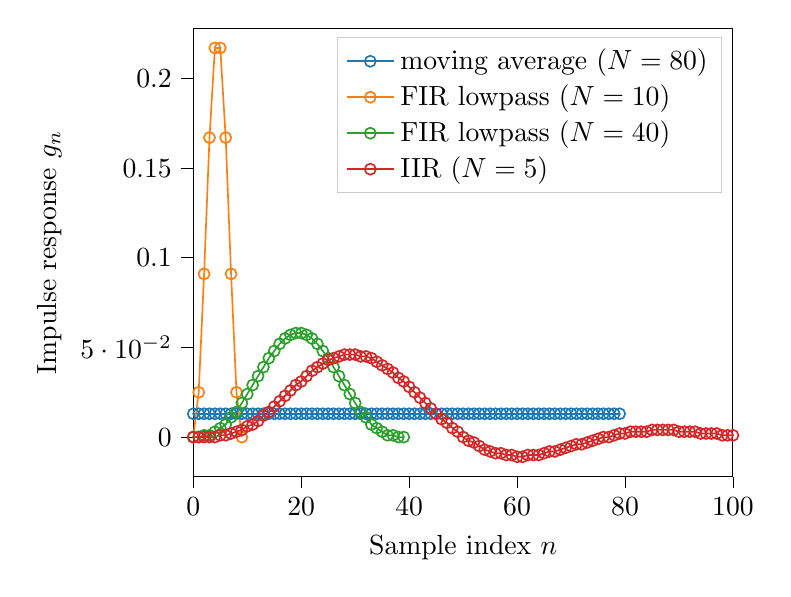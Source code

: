 % This file was created by tikzplotlib v0.9.5.
\begin{tikzpicture}

\definecolor{color0}{rgb}{0.122,0.467,0.706}
\definecolor{color1}{rgb}{1,0.498,0.055}
\definecolor{color2}{rgb}{0.173,0.627,0.173}
\definecolor{color3}{rgb}{0.839,0.153,0.157}

\begin{axis}[
legend cell align={left},
legend style={fill opacity=0.8, draw opacity=1, text opacity=1, draw=white!80!black},
tick align=outside,
tick pos=left,
x grid style={white!69.02!black},
xlabel={Sample index \(\displaystyle n\)},
xmin=0, xmax=100,
xtick style={color=black},
y grid style={white!69.02!black},
ylabel={Impulse response \(\displaystyle g_n\)},
ymin=-0.022, ymax=0.228,
ytick style={color=black}
]
\addplot [semithick, color0,mark=o,mark size=2]
table {%
0 0.013
1 0.013
2 0.013
3 0.013
4 0.013
5 0.013
6 0.013
7 0.013
8 0.013
9 0.013
10 0.013
11 0.013
12 0.013
13 0.013
14 0.013
15 0.013
16 0.013
17 0.013
18 0.013
19 0.013
20 0.013
21 0.013
22 0.013
23 0.013
24 0.013
25 0.013
26 0.013
27 0.013
28 0.013
29 0.013
30 0.013
31 0.013
32 0.013
33 0.013
34 0.013
35 0.013
36 0.013
37 0.013
38 0.013
39 0.013
40 0.013
41 0.013
42 0.013
43 0.013
44 0.013
45 0.013
46 0.013
47 0.013
48 0.013
49 0.013
50 0.013
51 0.013
52 0.013
53 0.013
54 0.013
55 0.013
56 0.013
57 0.013
58 0.013
59 0.013
60 0.013
61 0.013
62 0.013
63 0.013
64 0.013
65 0.013
66 0.013
67 0.013
68 0.013
69 0.013
70 0.013
71 0.013
72 0.013
73 0.013
74 0.013
75 0.013
76 0.013
77 0.013
78 0.013
79 0.013
};
\addlegendentry{moving average ($N=80$)}
\addplot [semithick, color1,mark=o,mark size=2]
table {%
0 0
1 0.025
2 0.091
3 0.167
4 0.217
5 0.217
6 0.167
7 0.091
8 0.025
9 0
};
\addlegendentry{FIR lowpass ($N=10$)}
\addplot [semithick, color2,mark=o,mark size=2]
table {%
0 0
1 0.0
2 0.001
3 0.001
4 0.003
5 0.005
6 0.007
7 0.011
8 0.014
9 0.019
10 0.024
11 0.029
12 0.034
13 0.039
14 0.044
15 0.048
16 0.052
17 0.055
18 0.057
19 0.058
20 0.058
21 0.057
22 0.055
23 0.052
24 0.048
25 0.044
26 0.039
27 0.034
28 0.029
29 0.024
30 0.019
31 0.014
32 0.011
33 0.007
34 0.005
35 0.003
36 0.001
37 0.001
38 0.0
39 0
};
\addlegendentry{FIR lowpass ($N=40$)}
\addplot [semithick, color3,mark=o,mark size=2]
table {%
0 8.042e-07
1 7.715e-06
2 3.668e-05
3 0.0
4 0.0
5 0.001
6 0.001
7 0.002
8 0.003
9 0.004
10 0.006
11 0.007
12 0.009
13 0.012
14 0.014
15 0.017
16 0.02
17 0.023
18 0.026
19 0.029
20 0.031
21 0.034
22 0.037
23 0.039
24 0.041
25 0.043
26 0.044
27 0.045
28 0.046
29 0.046
30 0.046
31 0.045
32 0.045
33 0.044
34 0.042
35 0.04
36 0.038
37 0.036
38 0.033
39 0.031
40 0.028
41 0.025
42 0.022
43 0.019
44 0.016
45 0.013
46 0.01
47 0.008
48 0.005
49 0.003
50 0.0
51 -0.002
52 -0.003
53 -0.005
54 -0.007
55 -0.008
56 -0.009
57 -0.009
58 -0.01
59 -0.01
60 -0.011
61 -0.011
62 -0.01
63 -0.01
64 -0.01
65 -0.009
66 -0.008
67 -0.008
68 -0.007
69 -0.006
70 -0.005
71 -0.004
72 -0.004
73 -0.003
74 -0.002
75 -0.001
76 -0.0
77 0.0
78 0.001
79 0.002
80 0.002
81 0.003
82 0.003
83 0.003
84 0.003
85 0.004
86 0.004
87 0.004
88 0.004
89 0.004
90 0.003
91 0.003
92 0.003
93 0.003
94 0.002
95 0.002
96 0.002
97 0.002
98 0.001
99 0.001
100 0.001
};
\addlegendentry{IIR ($N=5$)}
\end{axis}

\end{tikzpicture}
